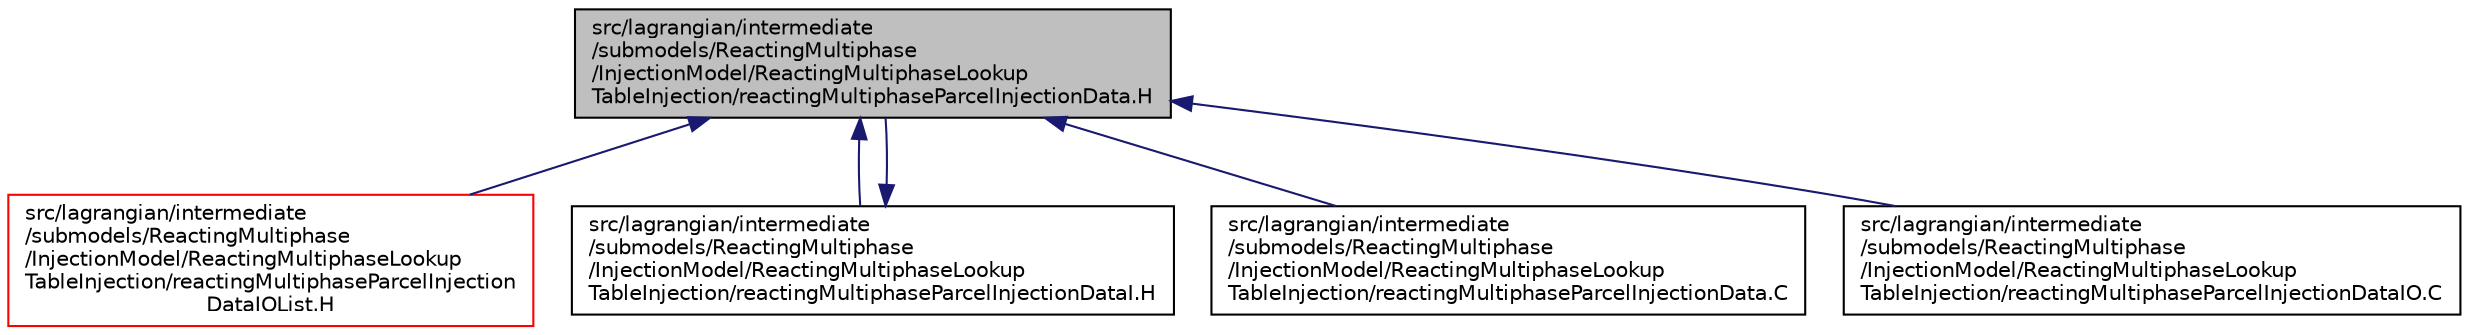 digraph "src/lagrangian/intermediate/submodels/ReactingMultiphase/InjectionModel/ReactingMultiphaseLookupTableInjection/reactingMultiphaseParcelInjectionData.H"
{
  bgcolor="transparent";
  edge [fontname="Helvetica",fontsize="10",labelfontname="Helvetica",labelfontsize="10"];
  node [fontname="Helvetica",fontsize="10",shape=record];
  Node1 [label="src/lagrangian/intermediate\l/submodels/ReactingMultiphase\l/InjectionModel/ReactingMultiphaseLookup\lTableInjection/reactingMultiphaseParcelInjectionData.H",height=0.2,width=0.4,color="black", fillcolor="grey75", style="filled", fontcolor="black"];
  Node1 -> Node2 [dir="back",color="midnightblue",fontsize="10",style="solid",fontname="Helvetica"];
  Node2 [label="src/lagrangian/intermediate\l/submodels/ReactingMultiphase\l/InjectionModel/ReactingMultiphaseLookup\lTableInjection/reactingMultiphaseParcelInjection\lDataIOList.H",height=0.2,width=0.4,color="red",URL="$a07142.html"];
  Node1 -> Node3 [dir="back",color="midnightblue",fontsize="10",style="solid",fontname="Helvetica"];
  Node3 [label="src/lagrangian/intermediate\l/submodels/ReactingMultiphase\l/InjectionModel/ReactingMultiphaseLookup\lTableInjection/reactingMultiphaseParcelInjectionDataI.H",height=0.2,width=0.4,color="black",URL="$a07139.html"];
  Node3 -> Node1 [dir="back",color="midnightblue",fontsize="10",style="solid",fontname="Helvetica"];
  Node1 -> Node4 [dir="back",color="midnightblue",fontsize="10",style="solid",fontname="Helvetica"];
  Node4 [label="src/lagrangian/intermediate\l/submodels/ReactingMultiphase\l/InjectionModel/ReactingMultiphaseLookup\lTableInjection/reactingMultiphaseParcelInjectionData.C",height=0.2,width=0.4,color="black",URL="$a07137.html"];
  Node1 -> Node5 [dir="back",color="midnightblue",fontsize="10",style="solid",fontname="Helvetica"];
  Node5 [label="src/lagrangian/intermediate\l/submodels/ReactingMultiphase\l/InjectionModel/ReactingMultiphaseLookup\lTableInjection/reactingMultiphaseParcelInjectionDataIO.C",height=0.2,width=0.4,color="black",URL="$a07140.html"];
}
